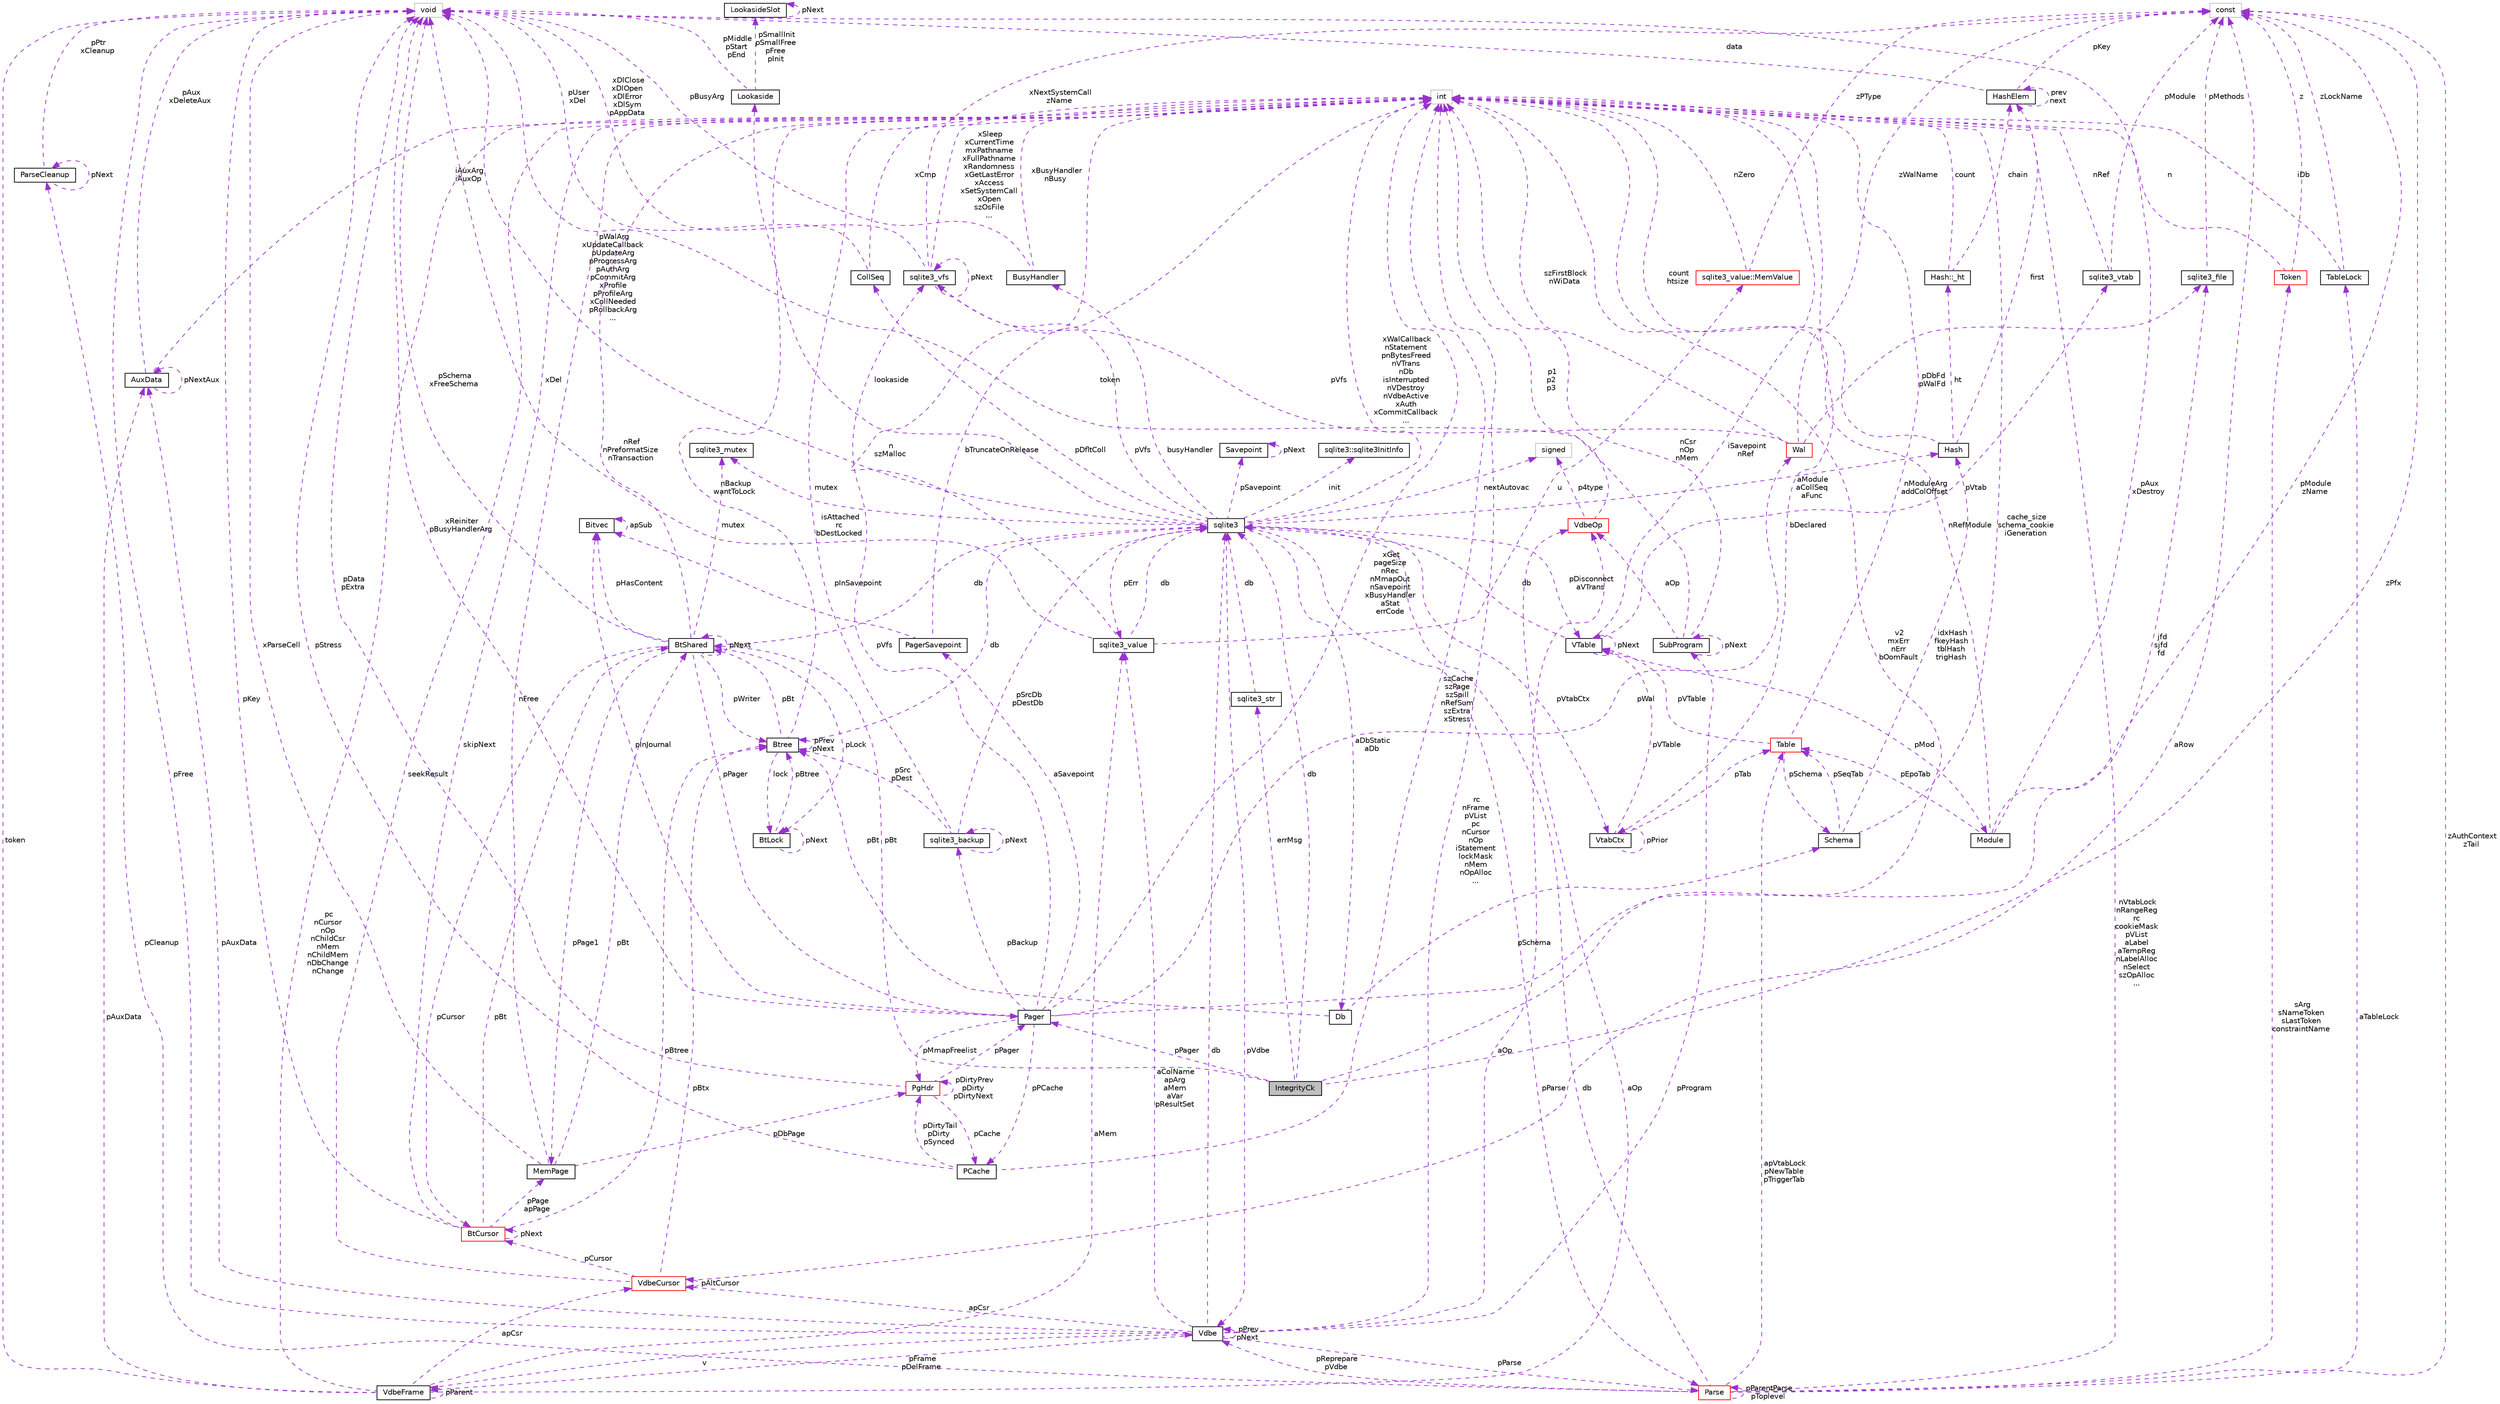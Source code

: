 digraph "IntegrityCk"
{
 // LATEX_PDF_SIZE
  edge [fontname="Helvetica",fontsize="10",labelfontname="Helvetica",labelfontsize="10"];
  node [fontname="Helvetica",fontsize="10",shape=record];
  Node1 [label="IntegrityCk",height=0.2,width=0.4,color="black", fillcolor="grey75", style="filled", fontcolor="black",tooltip=" "];
  Node2 -> Node1 [dir="back",color="darkorchid3",fontsize="10",style="dashed",label=" errMsg" ,fontname="Helvetica"];
  Node2 [label="sqlite3_str",height=0.2,width=0.4,color="black", fillcolor="white", style="filled",URL="$structsqlite3__str.html",tooltip=" "];
  Node3 -> Node2 [dir="back",color="darkorchid3",fontsize="10",style="dashed",label=" db" ,fontname="Helvetica"];
  Node3 [label="sqlite3",height=0.2,width=0.4,color="black", fillcolor="white", style="filled",URL="$structsqlite3.html",tooltip=" "];
  Node4 -> Node3 [dir="back",color="darkorchid3",fontsize="10",style="dashed",label=" pVdbe" ,fontname="Helvetica"];
  Node4 [label="Vdbe",height=0.2,width=0.4,color="black", fillcolor="white", style="filled",URL="$structVdbe.html",tooltip=" "];
  Node4 -> Node4 [dir="back",color="darkorchid3",fontsize="10",style="dashed",label=" pPrev\npNext" ,fontname="Helvetica"];
  Node3 -> Node4 [dir="back",color="darkorchid3",fontsize="10",style="dashed",label=" db" ,fontname="Helvetica"];
  Node5 -> Node4 [dir="back",color="darkorchid3",fontsize="10",style="dashed",label=" pFree" ,fontname="Helvetica"];
  Node5 [label="void",height=0.2,width=0.4,color="grey75", fillcolor="white", style="filled",tooltip=" "];
  Node6 -> Node4 [dir="back",color="darkorchid3",fontsize="10",style="dashed",label=" aColName\napArg\naMem\naVar\npResultSet" ,fontname="Helvetica"];
  Node6 [label="sqlite3_value",height=0.2,width=0.4,color="black", fillcolor="white", style="filled",URL="$structsqlite3__value.html",tooltip=" "];
  Node3 -> Node6 [dir="back",color="darkorchid3",fontsize="10",style="dashed",label=" db" ,fontname="Helvetica"];
  Node5 -> Node6 [dir="back",color="darkorchid3",fontsize="10",style="dashed",label=" xDel" ,fontname="Helvetica"];
  Node7 -> Node6 [dir="back",color="darkorchid3",fontsize="10",style="dashed",label=" u" ,fontname="Helvetica"];
  Node7 [label="sqlite3_value::MemValue",height=0.2,width=0.4,color="red", fillcolor="white", style="filled",URL="$unionsqlite3__value_1_1MemValue.html",tooltip=" "];
  Node8 -> Node7 [dir="back",color="darkorchid3",fontsize="10",style="dashed",label=" nZero" ,fontname="Helvetica"];
  Node8 [label="int",height=0.2,width=0.4,color="grey75", fillcolor="white", style="filled",tooltip=" "];
  Node9 -> Node7 [dir="back",color="darkorchid3",fontsize="10",style="dashed",label=" zPType" ,fontname="Helvetica"];
  Node9 [label="const",height=0.2,width=0.4,color="grey75", fillcolor="white", style="filled",tooltip=" "];
  Node8 -> Node6 [dir="back",color="darkorchid3",fontsize="10",style="dashed",label=" n\nszMalloc" ,fontname="Helvetica"];
  Node12 -> Node4 [dir="back",color="darkorchid3",fontsize="10",style="dashed",label=" pFrame\npDelFrame" ,fontname="Helvetica"];
  Node12 [label="VdbeFrame",height=0.2,width=0.4,color="black", fillcolor="white", style="filled",URL="$structVdbeFrame.html",tooltip=" "];
  Node4 -> Node12 [dir="back",color="darkorchid3",fontsize="10",style="dashed",label=" v" ,fontname="Helvetica"];
  Node5 -> Node12 [dir="back",color="darkorchid3",fontsize="10",style="dashed",label=" token" ,fontname="Helvetica"];
  Node6 -> Node12 [dir="back",color="darkorchid3",fontsize="10",style="dashed",label=" aMem" ,fontname="Helvetica"];
  Node12 -> Node12 [dir="back",color="darkorchid3",fontsize="10",style="dashed",label=" pParent" ,fontname="Helvetica"];
  Node8 -> Node12 [dir="back",color="darkorchid3",fontsize="10",style="dashed",label=" pc\nnCursor\nnOp\nnChildCsr\nnMem\nnChildMem\nnDbChange\nnChange" ,fontname="Helvetica"];
  Node13 -> Node12 [dir="back",color="darkorchid3",fontsize="10",style="dashed",label=" pAuxData" ,fontname="Helvetica"];
  Node13 [label="AuxData",height=0.2,width=0.4,color="black", fillcolor="white", style="filled",URL="$structAuxData.html",tooltip=" "];
  Node5 -> Node13 [dir="back",color="darkorchid3",fontsize="10",style="dashed",label=" pAux\nxDeleteAux" ,fontname="Helvetica"];
  Node8 -> Node13 [dir="back",color="darkorchid3",fontsize="10",style="dashed",label=" iAuxArg\niAuxOp" ,fontname="Helvetica"];
  Node13 -> Node13 [dir="back",color="darkorchid3",fontsize="10",style="dashed",label=" pNextAux" ,fontname="Helvetica"];
  Node14 -> Node12 [dir="back",color="darkorchid3",fontsize="10",style="dashed",label=" apCsr" ,fontname="Helvetica"];
  Node14 [label="VdbeCursor",height=0.2,width=0.4,color="red", fillcolor="white", style="filled",URL="$structVdbeCursor.html",tooltip=" "];
  Node15 -> Node14 [dir="back",color="darkorchid3",fontsize="10",style="dashed",label=" pCursor" ,fontname="Helvetica"];
  Node15 [label="BtCursor",height=0.2,width=0.4,color="red", fillcolor="white", style="filled",URL="$structBtCursor.html",tooltip=" "];
  Node15 -> Node15 [dir="back",color="darkorchid3",fontsize="10",style="dashed",label=" pNext" ,fontname="Helvetica"];
  Node17 -> Node15 [dir="back",color="darkorchid3",fontsize="10",style="dashed",label=" pBt" ,fontname="Helvetica"];
  Node17 [label="BtShared",height=0.2,width=0.4,color="black", fillcolor="white", style="filled",URL="$structBtShared.html",tooltip=" "];
  Node15 -> Node17 [dir="back",color="darkorchid3",fontsize="10",style="dashed",label=" pCursor" ,fontname="Helvetica"];
  Node17 -> Node17 [dir="back",color="darkorchid3",fontsize="10",style="dashed",label=" pNext" ,fontname="Helvetica"];
  Node3 -> Node17 [dir="back",color="darkorchid3",fontsize="10",style="dashed",label=" db" ,fontname="Helvetica"];
  Node18 -> Node17 [dir="back",color="darkorchid3",fontsize="10",style="dashed",label=" pHasContent" ,fontname="Helvetica"];
  Node18 [label="Bitvec",height=0.2,width=0.4,color="black", fillcolor="white", style="filled",URL="$structBitvec.html",tooltip=" "];
  Node18 -> Node18 [dir="back",color="darkorchid3",fontsize="10",style="dashed",label=" apSub" ,fontname="Helvetica"];
  Node5 -> Node17 [dir="back",color="darkorchid3",fontsize="10",style="dashed",label=" pSchema\nxFreeSchema" ,fontname="Helvetica"];
  Node19 -> Node17 [dir="back",color="darkorchid3",fontsize="10",style="dashed",label=" mutex" ,fontname="Helvetica"];
  Node19 [label="sqlite3_mutex",height=0.2,width=0.4,color="black", fillcolor="white", style="filled",URL="$structsqlite3__mutex.html",tooltip=" "];
  Node20 -> Node17 [dir="back",color="darkorchid3",fontsize="10",style="dashed",label=" pLock" ,fontname="Helvetica"];
  Node20 [label="BtLock",height=0.2,width=0.4,color="black", fillcolor="white", style="filled",URL="$structBtLock.html",tooltip=" "];
  Node20 -> Node20 [dir="back",color="darkorchid3",fontsize="10",style="dashed",label=" pNext" ,fontname="Helvetica"];
  Node21 -> Node20 [dir="back",color="darkorchid3",fontsize="10",style="dashed",label=" pBtree" ,fontname="Helvetica"];
  Node21 [label="Btree",height=0.2,width=0.4,color="black", fillcolor="white", style="filled",URL="$structBtree.html",tooltip=" "];
  Node17 -> Node21 [dir="back",color="darkorchid3",fontsize="10",style="dashed",label=" pBt" ,fontname="Helvetica"];
  Node3 -> Node21 [dir="back",color="darkorchid3",fontsize="10",style="dashed",label=" db" ,fontname="Helvetica"];
  Node20 -> Node21 [dir="back",color="darkorchid3",fontsize="10",style="dashed",label=" lock" ,fontname="Helvetica"];
  Node8 -> Node21 [dir="back",color="darkorchid3",fontsize="10",style="dashed",label=" nBackup\nwantToLock" ,fontname="Helvetica"];
  Node21 -> Node21 [dir="back",color="darkorchid3",fontsize="10",style="dashed",label=" pPrev\npNext" ,fontname="Helvetica"];
  Node22 -> Node17 [dir="back",color="darkorchid3",fontsize="10",style="dashed",label=" pPage1" ,fontname="Helvetica"];
  Node22 [label="MemPage",height=0.2,width=0.4,color="black", fillcolor="white", style="filled",URL="$structMemPage.html",tooltip=" "];
  Node17 -> Node22 [dir="back",color="darkorchid3",fontsize="10",style="dashed",label=" pBt" ,fontname="Helvetica"];
  Node5 -> Node22 [dir="back",color="darkorchid3",fontsize="10",style="dashed",label=" xParseCell" ,fontname="Helvetica"];
  Node8 -> Node22 [dir="back",color="darkorchid3",fontsize="10",style="dashed",label=" nFree" ,fontname="Helvetica"];
  Node23 -> Node22 [dir="back",color="darkorchid3",fontsize="10",style="dashed",label=" pDbPage" ,fontname="Helvetica"];
  Node23 [label="PgHdr",height=0.2,width=0.4,color="red", fillcolor="white", style="filled",URL="$structPgHdr.html",tooltip=" "];
  Node25 -> Node23 [dir="back",color="darkorchid3",fontsize="10",style="dashed",label=" pCache" ,fontname="Helvetica"];
  Node25 [label="PCache",height=0.2,width=0.4,color="black", fillcolor="white", style="filled",URL="$structPCache.html",tooltip=" "];
  Node5 -> Node25 [dir="back",color="darkorchid3",fontsize="10",style="dashed",label=" pStress" ,fontname="Helvetica"];
  Node8 -> Node25 [dir="back",color="darkorchid3",fontsize="10",style="dashed",label=" szCache\nszPage\nszSpill\nnRefSum\nszExtra\nxStress" ,fontname="Helvetica"];
  Node23 -> Node25 [dir="back",color="darkorchid3",fontsize="10",style="dashed",label=" pDirtyTail\npDirty\npSynced" ,fontname="Helvetica"];
  Node5 -> Node23 [dir="back",color="darkorchid3",fontsize="10",style="dashed",label=" pData\npExtra" ,fontname="Helvetica"];
  Node23 -> Node23 [dir="back",color="darkorchid3",fontsize="10",style="dashed",label=" pDirtyPrev\npDirty\npDirtyNext" ,fontname="Helvetica"];
  Node26 -> Node23 [dir="back",color="darkorchid3",fontsize="10",style="dashed",label=" pPager" ,fontname="Helvetica"];
  Node26 [label="Pager",height=0.2,width=0.4,color="black", fillcolor="white", style="filled",URL="$structPager.html",tooltip=" "];
  Node25 -> Node26 [dir="back",color="darkorchid3",fontsize="10",style="dashed",label=" pPCache" ,fontname="Helvetica"];
  Node27 -> Node26 [dir="back",color="darkorchid3",fontsize="10",style="dashed",label=" pBackup" ,fontname="Helvetica"];
  Node27 [label="sqlite3_backup",height=0.2,width=0.4,color="black", fillcolor="white", style="filled",URL="$structsqlite3__backup.html",tooltip=" "];
  Node27 -> Node27 [dir="back",color="darkorchid3",fontsize="10",style="dashed",label=" pNext" ,fontname="Helvetica"];
  Node3 -> Node27 [dir="back",color="darkorchid3",fontsize="10",style="dashed",label=" pSrcDb\npDestDb" ,fontname="Helvetica"];
  Node8 -> Node27 [dir="back",color="darkorchid3",fontsize="10",style="dashed",label=" isAttached\nrc\nbDestLocked" ,fontname="Helvetica"];
  Node21 -> Node27 [dir="back",color="darkorchid3",fontsize="10",style="dashed",label=" pSrc\npDest" ,fontname="Helvetica"];
  Node5 -> Node26 [dir="back",color="darkorchid3",fontsize="10",style="dashed",label=" xReiniter\npBusyHandlerArg" ,fontname="Helvetica"];
  Node18 -> Node26 [dir="back",color="darkorchid3",fontsize="10",style="dashed",label=" pInJournal" ,fontname="Helvetica"];
  Node28 -> Node26 [dir="back",color="darkorchid3",fontsize="10",style="dashed",label=" jfd\nsjfd\nfd" ,fontname="Helvetica"];
  Node28 [label="sqlite3_file",height=0.2,width=0.4,color="black", fillcolor="white", style="filled",URL="$structsqlite3__file.html",tooltip=" "];
  Node9 -> Node28 [dir="back",color="darkorchid3",fontsize="10",style="dashed",label=" pMethods" ,fontname="Helvetica"];
  Node29 -> Node26 [dir="back",color="darkorchid3",fontsize="10",style="dashed",label=" pVfs" ,fontname="Helvetica"];
  Node29 [label="sqlite3_vfs",height=0.2,width=0.4,color="black", fillcolor="white", style="filled",URL="$structsqlite3__vfs.html",tooltip=" "];
  Node5 -> Node29 [dir="back",color="darkorchid3",fontsize="10",style="dashed",label=" xDlClose\nxDlOpen\nxDlError\nxDlSym\npAppData" ,fontname="Helvetica"];
  Node29 -> Node29 [dir="back",color="darkorchid3",fontsize="10",style="dashed",label=" pNext" ,fontname="Helvetica"];
  Node8 -> Node29 [dir="back",color="darkorchid3",fontsize="10",style="dashed",label=" xSleep\nxCurrentTime\nmxPathname\nxFullPathname\nxRandomness\nxGetLastError\nxAccess\nxSetSystemCall\nxOpen\nszOsFile\n..." ,fontname="Helvetica"];
  Node9 -> Node29 [dir="back",color="darkorchid3",fontsize="10",style="dashed",label=" xNextSystemCall\nzName" ,fontname="Helvetica"];
  Node8 -> Node26 [dir="back",color="darkorchid3",fontsize="10",style="dashed",label=" xGet\npageSize\nnRec\nnMmapOut\nnSavepoint\nxBusyHandler\naStat\nerrCode" ,fontname="Helvetica"];
  Node23 -> Node26 [dir="back",color="darkorchid3",fontsize="10",style="dashed",label=" pMmapFreelist" ,fontname="Helvetica"];
  Node30 -> Node26 [dir="back",color="darkorchid3",fontsize="10",style="dashed",label=" pWal" ,fontname="Helvetica"];
  Node30 [label="Wal",height=0.2,width=0.4,color="red", fillcolor="white", style="filled",URL="$structWal.html",tooltip=" "];
  Node28 -> Node30 [dir="back",color="darkorchid3",fontsize="10",style="dashed",label=" pDbFd\npWalFd" ,fontname="Helvetica"];
  Node29 -> Node30 [dir="back",color="darkorchid3",fontsize="10",style="dashed",label=" pVfs" ,fontname="Helvetica"];
  Node8 -> Node30 [dir="back",color="darkorchid3",fontsize="10",style="dashed",label=" szFirstBlock\nnWiData" ,fontname="Helvetica"];
  Node9 -> Node30 [dir="back",color="darkorchid3",fontsize="10",style="dashed",label=" zWalName" ,fontname="Helvetica"];
  Node32 -> Node26 [dir="back",color="darkorchid3",fontsize="10",style="dashed",label=" aSavepoint" ,fontname="Helvetica"];
  Node32 [label="PagerSavepoint",height=0.2,width=0.4,color="black", fillcolor="white", style="filled",URL="$structPagerSavepoint.html",tooltip=" "];
  Node18 -> Node32 [dir="back",color="darkorchid3",fontsize="10",style="dashed",label=" pInSavepoint" ,fontname="Helvetica"];
  Node8 -> Node32 [dir="back",color="darkorchid3",fontsize="10",style="dashed",label=" bTruncateOnRelease" ,fontname="Helvetica"];
  Node8 -> Node17 [dir="back",color="darkorchid3",fontsize="10",style="dashed",label=" nRef\nnPreformatSize\nnTransaction" ,fontname="Helvetica"];
  Node21 -> Node17 [dir="back",color="darkorchid3",fontsize="10",style="dashed",label=" pWriter" ,fontname="Helvetica"];
  Node26 -> Node17 [dir="back",color="darkorchid3",fontsize="10",style="dashed",label=" pPager" ,fontname="Helvetica"];
  Node5 -> Node15 [dir="back",color="darkorchid3",fontsize="10",style="dashed",label=" pKey" ,fontname="Helvetica"];
  Node22 -> Node15 [dir="back",color="darkorchid3",fontsize="10",style="dashed",label=" pPage\napPage" ,fontname="Helvetica"];
  Node8 -> Node15 [dir="back",color="darkorchid3",fontsize="10",style="dashed",label=" skipNext" ,fontname="Helvetica"];
  Node21 -> Node15 [dir="back",color="darkorchid3",fontsize="10",style="dashed",label=" pBtree" ,fontname="Helvetica"];
  Node8 -> Node14 [dir="back",color="darkorchid3",fontsize="10",style="dashed",label=" seekResult" ,fontname="Helvetica"];
  Node14 -> Node14 [dir="back",color="darkorchid3",fontsize="10",style="dashed",label=" pAltCursor" ,fontname="Helvetica"];
  Node21 -> Node14 [dir="back",color="darkorchid3",fontsize="10",style="dashed",label=" pBtx" ,fontname="Helvetica"];
  Node9 -> Node14 [dir="back",color="darkorchid3",fontsize="10",style="dashed",label=" aRow" ,fontname="Helvetica"];
  Node47 -> Node12 [dir="back",color="darkorchid3",fontsize="10",style="dashed",label=" aOp" ,fontname="Helvetica"];
  Node47 [label="VdbeOp",height=0.2,width=0.4,color="red", fillcolor="white", style="filled",URL="$structVdbeOp.html",tooltip=" "];
  Node8 -> Node47 [dir="back",color="darkorchid3",fontsize="10",style="dashed",label=" p1\np2\np3" ,fontname="Helvetica"];
  Node80 -> Node47 [dir="back",color="darkorchid3",fontsize="10",style="dashed",label=" p4type" ,fontname="Helvetica"];
  Node80 [label="signed",height=0.2,width=0.4,color="grey75", fillcolor="white", style="filled",tooltip=" "];
  Node8 -> Node4 [dir="back",color="darkorchid3",fontsize="10",style="dashed",label=" rc\nnFrame\npVList\npc\nnCursor\nnOp\niStatement\nlockMask\nnMem\nnOpAlloc\n..." ,fontname="Helvetica"];
  Node13 -> Node4 [dir="back",color="darkorchid3",fontsize="10",style="dashed",label=" pAuxData" ,fontname="Helvetica"];
  Node78 -> Node4 [dir="back",color="darkorchid3",fontsize="10",style="dashed",label=" pProgram" ,fontname="Helvetica"];
  Node78 [label="SubProgram",height=0.2,width=0.4,color="black", fillcolor="white", style="filled",URL="$structSubProgram.html",tooltip=" "];
  Node5 -> Node78 [dir="back",color="darkorchid3",fontsize="10",style="dashed",label=" token" ,fontname="Helvetica"];
  Node8 -> Node78 [dir="back",color="darkorchid3",fontsize="10",style="dashed",label=" nCsr\nnOp\nnMem" ,fontname="Helvetica"];
  Node78 -> Node78 [dir="back",color="darkorchid3",fontsize="10",style="dashed",label=" pNext" ,fontname="Helvetica"];
  Node47 -> Node78 [dir="back",color="darkorchid3",fontsize="10",style="dashed",label=" aOp" ,fontname="Helvetica"];
  Node14 -> Node4 [dir="back",color="darkorchid3",fontsize="10",style="dashed",label=" apCsr" ,fontname="Helvetica"];
  Node81 -> Node4 [dir="back",color="darkorchid3",fontsize="10",style="dashed",label=" pParse" ,fontname="Helvetica"];
  Node81 [label="Parse",height=0.2,width=0.4,color="red", fillcolor="white", style="filled",URL="$structParse.html",tooltip=" "];
  Node4 -> Node81 [dir="back",color="darkorchid3",fontsize="10",style="dashed",label=" pReprepare\npVdbe" ,fontname="Helvetica"];
  Node3 -> Node81 [dir="back",color="darkorchid3",fontsize="10",style="dashed",label=" db" ,fontname="Helvetica"];
  Node82 -> Node81 [dir="back",color="darkorchid3",fontsize="10",style="dashed",label=" pCleanup" ,fontname="Helvetica"];
  Node82 [label="ParseCleanup",height=0.2,width=0.4,color="black", fillcolor="white", style="filled",URL="$structParseCleanup.html",tooltip=" "];
  Node82 -> Node82 [dir="back",color="darkorchid3",fontsize="10",style="dashed",label=" pNext" ,fontname="Helvetica"];
  Node5 -> Node82 [dir="back",color="darkorchid3",fontsize="10",style="dashed",label=" pPtr\nxCleanup" ,fontname="Helvetica"];
  Node83 -> Node81 [dir="back",color="darkorchid3",fontsize="10",style="dashed",label=" aTableLock" ,fontname="Helvetica"];
  Node83 [label="TableLock",height=0.2,width=0.4,color="black", fillcolor="white", style="filled",URL="$structTableLock.html",tooltip=" "];
  Node8 -> Node83 [dir="back",color="darkorchid3",fontsize="10",style="dashed",label=" iDb" ,fontname="Helvetica"];
  Node9 -> Node83 [dir="back",color="darkorchid3",fontsize="10",style="dashed",label=" zLockName" ,fontname="Helvetica"];
  Node84 -> Node81 [dir="back",color="darkorchid3",fontsize="10",style="dashed",label=" sArg\nsNameToken\nsLastToken\nconstraintName" ,fontname="Helvetica"];
  Node84 [label="Token",height=0.2,width=0.4,color="red", fillcolor="white", style="filled",URL="$classToken.html",tooltip=" "];
  Node8 -> Node84 [dir="back",color="darkorchid3",fontsize="10",style="dashed",label=" n" ,fontname="Helvetica"];
  Node9 -> Node84 [dir="back",color="darkorchid3",fontsize="10",style="dashed",label=" z" ,fontname="Helvetica"];
  Node8 -> Node81 [dir="back",color="darkorchid3",fontsize="10",style="dashed",label=" nVtabLock\nnRangeReg\nrc\ncookieMask\npVList\naLabel\naTempReg\nnLabelAlloc\nnSelect\nszOpAlloc\n..." ,fontname="Helvetica"];
  Node51 -> Node81 [dir="back",color="darkorchid3",fontsize="10",style="dashed",label=" apVtabLock\npNewTable\npTriggerTab" ,fontname="Helvetica"];
  Node51 [label="Table",height=0.2,width=0.4,color="red", fillcolor="white", style="filled",URL="$structTable.html",tooltip=" "];
  Node52 -> Node51 [dir="back",color="darkorchid3",fontsize="10",style="dashed",label=" pSchema" ,fontname="Helvetica"];
  Node52 [label="Schema",height=0.2,width=0.4,color="black", fillcolor="white", style="filled",URL="$structSchema.html",tooltip=" "];
  Node8 -> Node52 [dir="back",color="darkorchid3",fontsize="10",style="dashed",label=" cache_size\nschema_cookie\niGeneration" ,fontname="Helvetica"];
  Node51 -> Node52 [dir="back",color="darkorchid3",fontsize="10",style="dashed",label=" pSeqTab" ,fontname="Helvetica"];
  Node53 -> Node52 [dir="back",color="darkorchid3",fontsize="10",style="dashed",label=" idxHash\nfkeyHash\ntblHash\ntrigHash" ,fontname="Helvetica"];
  Node53 [label="Hash",height=0.2,width=0.4,color="black", fillcolor="white", style="filled",URL="$structHash.html",tooltip=" "];
  Node54 -> Node53 [dir="back",color="darkorchid3",fontsize="10",style="dashed",label=" ht" ,fontname="Helvetica"];
  Node54 [label="Hash::_ht",height=0.2,width=0.4,color="black", fillcolor="white", style="filled",URL="$structHash_1_1__ht.html",tooltip=" "];
  Node8 -> Node54 [dir="back",color="darkorchid3",fontsize="10",style="dashed",label=" count" ,fontname="Helvetica"];
  Node55 -> Node54 [dir="back",color="darkorchid3",fontsize="10",style="dashed",label=" chain" ,fontname="Helvetica"];
  Node55 [label="HashElem",height=0.2,width=0.4,color="black", fillcolor="white", style="filled",URL="$structHashElem.html",tooltip=" "];
  Node5 -> Node55 [dir="back",color="darkorchid3",fontsize="10",style="dashed",label=" data" ,fontname="Helvetica"];
  Node55 -> Node55 [dir="back",color="darkorchid3",fontsize="10",style="dashed",label=" prev\nnext" ,fontname="Helvetica"];
  Node9 -> Node55 [dir="back",color="darkorchid3",fontsize="10",style="dashed",label=" pKey" ,fontname="Helvetica"];
  Node8 -> Node53 [dir="back",color="darkorchid3",fontsize="10",style="dashed",label=" count\nhtsize" ,fontname="Helvetica"];
  Node55 -> Node53 [dir="back",color="darkorchid3",fontsize="10",style="dashed",label=" first" ,fontname="Helvetica"];
  Node49 -> Node51 [dir="back",color="darkorchid3",fontsize="10",style="dashed",label=" pVTable" ,fontname="Helvetica"];
  Node49 [label="VTable",height=0.2,width=0.4,color="black", fillcolor="white", style="filled",URL="$structVTable.html",tooltip=" "];
  Node3 -> Node49 [dir="back",color="darkorchid3",fontsize="10",style="dashed",label=" db" ,fontname="Helvetica"];
  Node49 -> Node49 [dir="back",color="darkorchid3",fontsize="10",style="dashed",label=" pNext" ,fontname="Helvetica"];
  Node8 -> Node49 [dir="back",color="darkorchid3",fontsize="10",style="dashed",label=" iSavepoint\nnRef" ,fontname="Helvetica"];
  Node50 -> Node49 [dir="back",color="darkorchid3",fontsize="10",style="dashed",label=" pMod" ,fontname="Helvetica"];
  Node50 [label="Module",height=0.2,width=0.4,color="black", fillcolor="white", style="filled",URL="$structModule.html",tooltip=" "];
  Node5 -> Node50 [dir="back",color="darkorchid3",fontsize="10",style="dashed",label=" pAux\nxDestroy" ,fontname="Helvetica"];
  Node8 -> Node50 [dir="back",color="darkorchid3",fontsize="10",style="dashed",label=" nRefModule" ,fontname="Helvetica"];
  Node51 -> Node50 [dir="back",color="darkorchid3",fontsize="10",style="dashed",label=" pEpoTab" ,fontname="Helvetica"];
  Node9 -> Node50 [dir="back",color="darkorchid3",fontsize="10",style="dashed",label=" pModule\nzName" ,fontname="Helvetica"];
  Node36 -> Node49 [dir="back",color="darkorchid3",fontsize="10",style="dashed",label=" pVtab" ,fontname="Helvetica"];
  Node36 [label="sqlite3_vtab",height=0.2,width=0.4,color="black", fillcolor="white", style="filled",URL="$structsqlite3__vtab.html",tooltip=" "];
  Node8 -> Node36 [dir="back",color="darkorchid3",fontsize="10",style="dashed",label=" nRef" ,fontname="Helvetica"];
  Node9 -> Node36 [dir="back",color="darkorchid3",fontsize="10",style="dashed",label=" pModule" ,fontname="Helvetica"];
  Node8 -> Node51 [dir="back",color="darkorchid3",fontsize="10",style="dashed",label=" nModuleArg\naddColOffset" ,fontname="Helvetica"];
  Node9 -> Node81 [dir="back",color="darkorchid3",fontsize="10",style="dashed",label=" zAuthContext\nzTail" ,fontname="Helvetica"];
  Node81 -> Node81 [dir="back",color="darkorchid3",fontsize="10",style="dashed",label=" pParentParse\npToplevel" ,fontname="Helvetica"];
  Node47 -> Node4 [dir="back",color="darkorchid3",fontsize="10",style="dashed",label=" aOp" ,fontname="Helvetica"];
  Node102 -> Node3 [dir="back",color="darkorchid3",fontsize="10",style="dashed",label=" pSavepoint" ,fontname="Helvetica"];
  Node102 [label="Savepoint",height=0.2,width=0.4,color="black", fillcolor="white", style="filled",URL="$structSavepoint.html",tooltip=" "];
  Node102 -> Node102 [dir="back",color="darkorchid3",fontsize="10",style="dashed",label=" pNext" ,fontname="Helvetica"];
  Node5 -> Node3 [dir="back",color="darkorchid3",fontsize="10",style="dashed",label=" pWalArg\nxUpdateCallback\npUpdateArg\npProgressArg\npAuthArg\npCommitArg\nxProfile\npProfileArg\nxCollNeeded\npRollbackArg\n..." ,fontname="Helvetica"];
  Node103 -> Node3 [dir="back",color="darkorchid3",fontsize="10",style="dashed",label=" lookaside" ,fontname="Helvetica"];
  Node103 [label="Lookaside",height=0.2,width=0.4,color="black", fillcolor="white", style="filled",URL="$structLookaside.html",tooltip=" "];
  Node5 -> Node103 [dir="back",color="darkorchid3",fontsize="10",style="dashed",label=" pMiddle\npStart\npEnd" ,fontname="Helvetica"];
  Node104 -> Node103 [dir="back",color="darkorchid3",fontsize="10",style="dashed",label=" pSmallInit\npSmallFree\npFree\npInit" ,fontname="Helvetica"];
  Node104 [label="LookasideSlot",height=0.2,width=0.4,color="black", fillcolor="white", style="filled",URL="$structLookasideSlot.html",tooltip=" "];
  Node104 -> Node104 [dir="back",color="darkorchid3",fontsize="10",style="dashed",label=" pNext" ,fontname="Helvetica"];
  Node6 -> Node3 [dir="back",color="darkorchid3",fontsize="10",style="dashed",label=" pErr" ,fontname="Helvetica"];
  Node19 -> Node3 [dir="back",color="darkorchid3",fontsize="10",style="dashed",label=" mutex" ,fontname="Helvetica"];
  Node29 -> Node3 [dir="back",color="darkorchid3",fontsize="10",style="dashed",label=" pVfs" ,fontname="Helvetica"];
  Node105 -> Node3 [dir="back",color="darkorchid3",fontsize="10",style="dashed",label=" init" ,fontname="Helvetica"];
  Node105 [label="sqlite3::sqlite3InitInfo",height=0.2,width=0.4,color="black", fillcolor="white", style="filled",URL="$structsqlite3_1_1sqlite3InitInfo.html",tooltip=" "];
  Node106 -> Node3 [dir="back",color="darkorchid3",fontsize="10",style="dashed",label=" busyHandler" ,fontname="Helvetica"];
  Node106 [label="BusyHandler",height=0.2,width=0.4,color="black", fillcolor="white", style="filled",URL="$structBusyHandler.html",tooltip=" "];
  Node5 -> Node106 [dir="back",color="darkorchid3",fontsize="10",style="dashed",label=" pBusyArg" ,fontname="Helvetica"];
  Node8 -> Node106 [dir="back",color="darkorchid3",fontsize="10",style="dashed",label=" xBusyHandler\nnBusy" ,fontname="Helvetica"];
  Node107 -> Node3 [dir="back",color="darkorchid3",fontsize="10",style="dashed",label=" pVtabCtx" ,fontname="Helvetica"];
  Node107 [label="VtabCtx",height=0.2,width=0.4,color="black", fillcolor="white", style="filled",URL="$structVtabCtx.html",tooltip=" "];
  Node107 -> Node107 [dir="back",color="darkorchid3",fontsize="10",style="dashed",label=" pPrior" ,fontname="Helvetica"];
  Node8 -> Node107 [dir="back",color="darkorchid3",fontsize="10",style="dashed",label=" bDeclared" ,fontname="Helvetica"];
  Node49 -> Node107 [dir="back",color="darkorchid3",fontsize="10",style="dashed",label=" pVTable" ,fontname="Helvetica"];
  Node51 -> Node107 [dir="back",color="darkorchid3",fontsize="10",style="dashed",label=" pTab" ,fontname="Helvetica"];
  Node34 -> Node3 [dir="back",color="darkorchid3",fontsize="10",style="dashed",label=" pDfltColl" ,fontname="Helvetica"];
  Node34 [label="CollSeq",height=0.2,width=0.4,color="black", fillcolor="white", style="filled",URL="$structCollSeq.html",tooltip=" "];
  Node5 -> Node34 [dir="back",color="darkorchid3",fontsize="10",style="dashed",label=" pUser\nxDel" ,fontname="Helvetica"];
  Node8 -> Node34 [dir="back",color="darkorchid3",fontsize="10",style="dashed",label=" xCmp" ,fontname="Helvetica"];
  Node49 -> Node3 [dir="back",color="darkorchid3",fontsize="10",style="dashed",label=" pDisconnect\naVTrans" ,fontname="Helvetica"];
  Node8 -> Node3 [dir="back",color="darkorchid3",fontsize="10",style="dashed",label=" xWalCallback\nnStatement\npnBytesFreed\nnVTrans\nnDb\nisInterrupted\nnVDestroy\nnVdbeActive\nxAuth\nxCommitCallback\n..." ,fontname="Helvetica"];
  Node80 -> Node3 [dir="back",color="darkorchid3",fontsize="10",style="dashed",label=" nextAutovac" ,fontname="Helvetica"];
  Node108 -> Node3 [dir="back",color="darkorchid3",fontsize="10",style="dashed",label=" aDbStatic\naDb" ,fontname="Helvetica"];
  Node108 [label="Db",height=0.2,width=0.4,color="black", fillcolor="white", style="filled",URL="$structDb.html",tooltip=" "];
  Node52 -> Node108 [dir="back",color="darkorchid3",fontsize="10",style="dashed",label=" pSchema" ,fontname="Helvetica"];
  Node21 -> Node108 [dir="back",color="darkorchid3",fontsize="10",style="dashed",label=" pBt" ,fontname="Helvetica"];
  Node53 -> Node3 [dir="back",color="darkorchid3",fontsize="10",style="dashed",label=" aModule\naCollSeq\naFunc" ,fontname="Helvetica"];
  Node81 -> Node3 [dir="back",color="darkorchid3",fontsize="10",style="dashed",label=" pParse" ,fontname="Helvetica"];
  Node3 -> Node1 [dir="back",color="darkorchid3",fontsize="10",style="dashed",label=" db" ,fontname="Helvetica"];
  Node17 -> Node1 [dir="back",color="darkorchid3",fontsize="10",style="dashed",label=" pBt" ,fontname="Helvetica"];
  Node8 -> Node1 [dir="back",color="darkorchid3",fontsize="10",style="dashed",label=" v2\nmxErr\nnErr\nbOomFault" ,fontname="Helvetica"];
  Node9 -> Node1 [dir="back",color="darkorchid3",fontsize="10",style="dashed",label=" zPfx" ,fontname="Helvetica"];
  Node26 -> Node1 [dir="back",color="darkorchid3",fontsize="10",style="dashed",label=" pPager" ,fontname="Helvetica"];
}
